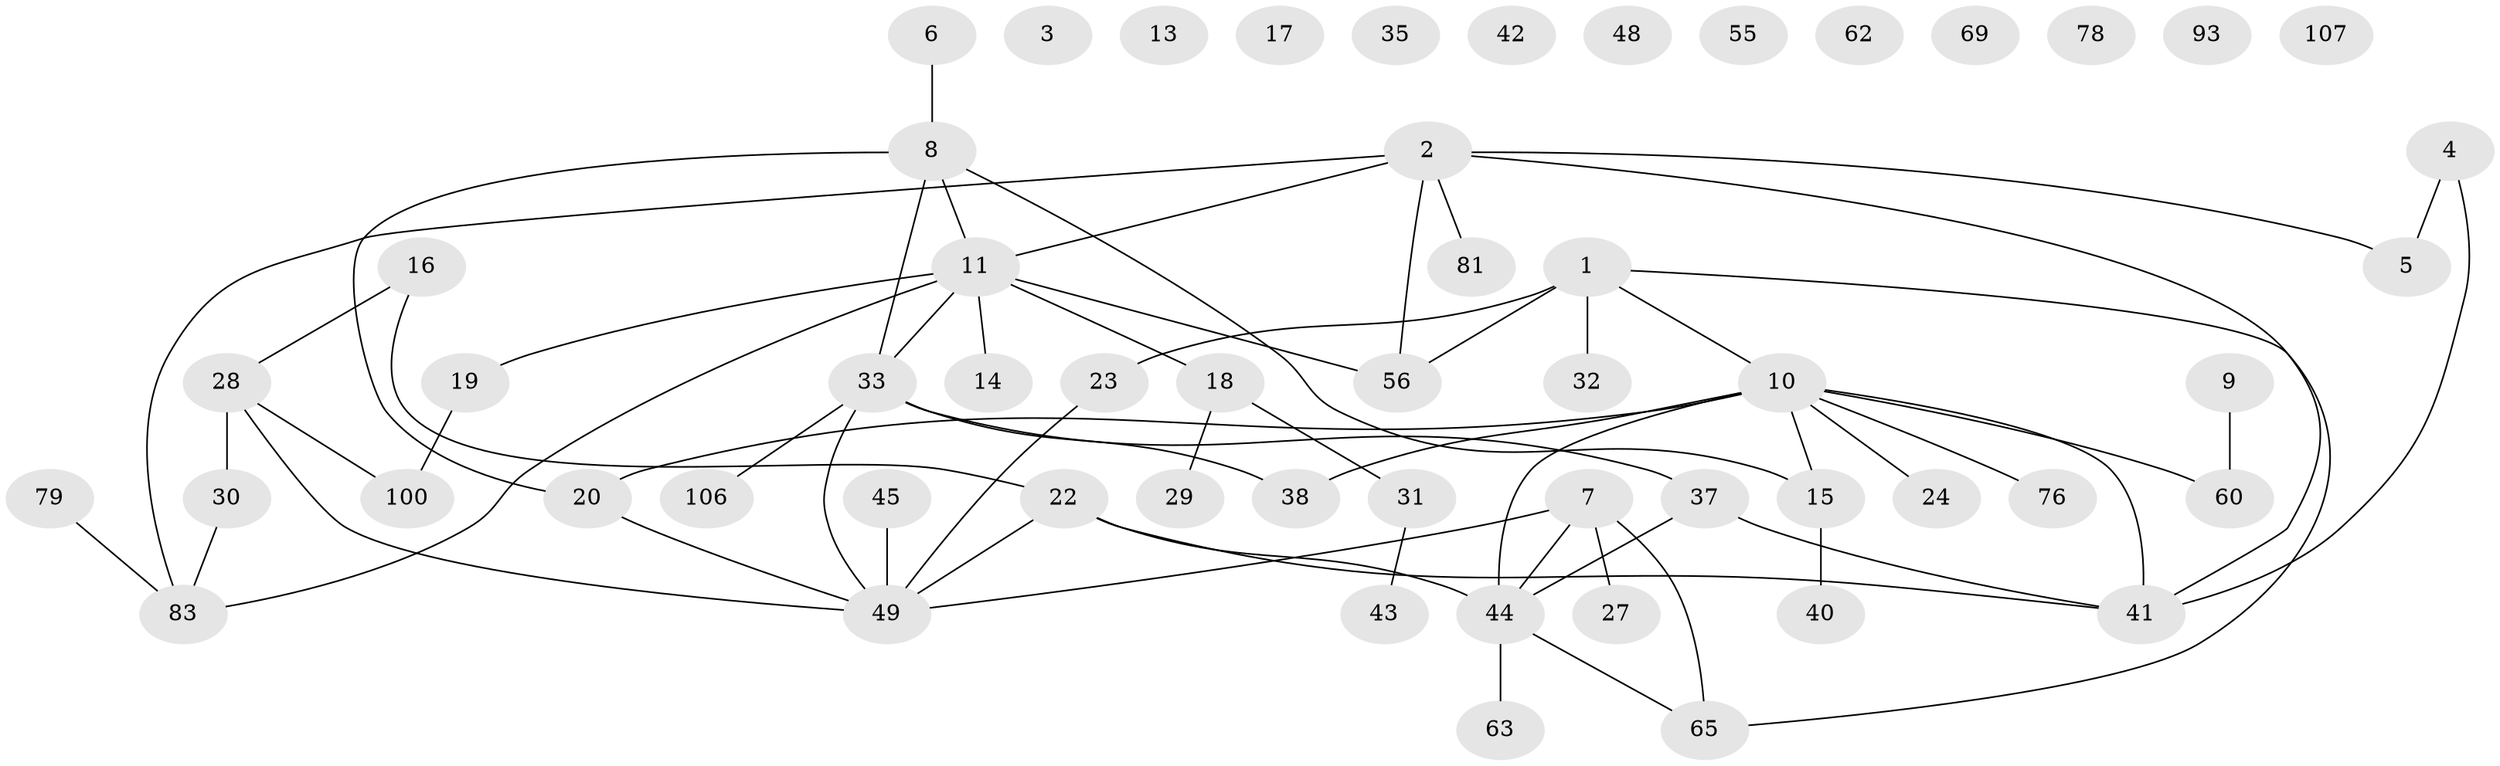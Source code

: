 // original degree distribution, {4: 0.09821428571428571, 5: 0.044642857142857144, 0: 0.08928571428571429, 3: 0.25892857142857145, 2: 0.25892857142857145, 1: 0.25}
// Generated by graph-tools (version 1.1) at 2025/12/03/09/25 04:12:52]
// undirected, 56 vertices, 63 edges
graph export_dot {
graph [start="1"]
  node [color=gray90,style=filled];
  1 [super="+53+21"];
  2 [super="+74+26+102"];
  3;
  4 [super="+86+67"];
  5;
  6;
  7 [super="+12"];
  8 [super="+39+91"];
  9;
  10 [super="+75+111+46"];
  11 [super="+87+73"];
  13 [super="+89"];
  14;
  15;
  16;
  17;
  18 [super="+59"];
  19;
  20 [super="+25+34+70"];
  22 [super="+92"];
  23 [super="+36"];
  24;
  27;
  28 [super="+54+47"];
  29;
  30;
  31 [super="+95"];
  32;
  33 [super="+94"];
  35;
  37;
  38;
  40 [super="+57"];
  41 [super="+105+88+52"];
  42;
  43;
  44 [super="+58+64"];
  45;
  48 [super="+98"];
  49 [super="+97+103+51+61"];
  55;
  56 [super="+80"];
  60 [super="+84"];
  62;
  63 [super="+72"];
  65;
  69;
  76;
  78;
  79;
  81;
  83 [super="+104"];
  93;
  100 [super="+112"];
  106;
  107;
  1 -- 56;
  1 -- 23 [weight=2];
  1 -- 32;
  1 -- 65;
  1 -- 10;
  2 -- 81;
  2 -- 11;
  2 -- 56;
  2 -- 83;
  2 -- 41;
  2 -- 5;
  4 -- 5;
  4 -- 41;
  6 -- 8;
  7 -- 65;
  7 -- 27;
  7 -- 49;
  7 -- 44;
  8 -- 33;
  8 -- 15;
  8 -- 20;
  8 -- 11;
  9 -- 60;
  10 -- 15;
  10 -- 44 [weight=2];
  10 -- 38;
  10 -- 24;
  10 -- 41;
  10 -- 60;
  10 -- 76;
  10 -- 20;
  11 -- 83;
  11 -- 19;
  11 -- 18;
  11 -- 14;
  11 -- 33;
  11 -- 56;
  15 -- 40;
  16 -- 22;
  16 -- 28;
  18 -- 29;
  18 -- 31;
  19 -- 100;
  20 -- 49;
  22 -- 49;
  22 -- 41;
  22 -- 44;
  23 -- 49;
  28 -- 100;
  28 -- 30;
  28 -- 49;
  30 -- 83;
  31 -- 43;
  33 -- 37;
  33 -- 38;
  33 -- 106;
  33 -- 49;
  37 -- 44;
  37 -- 41;
  44 -- 65;
  44 -- 63;
  45 -- 49;
  79 -- 83;
}
